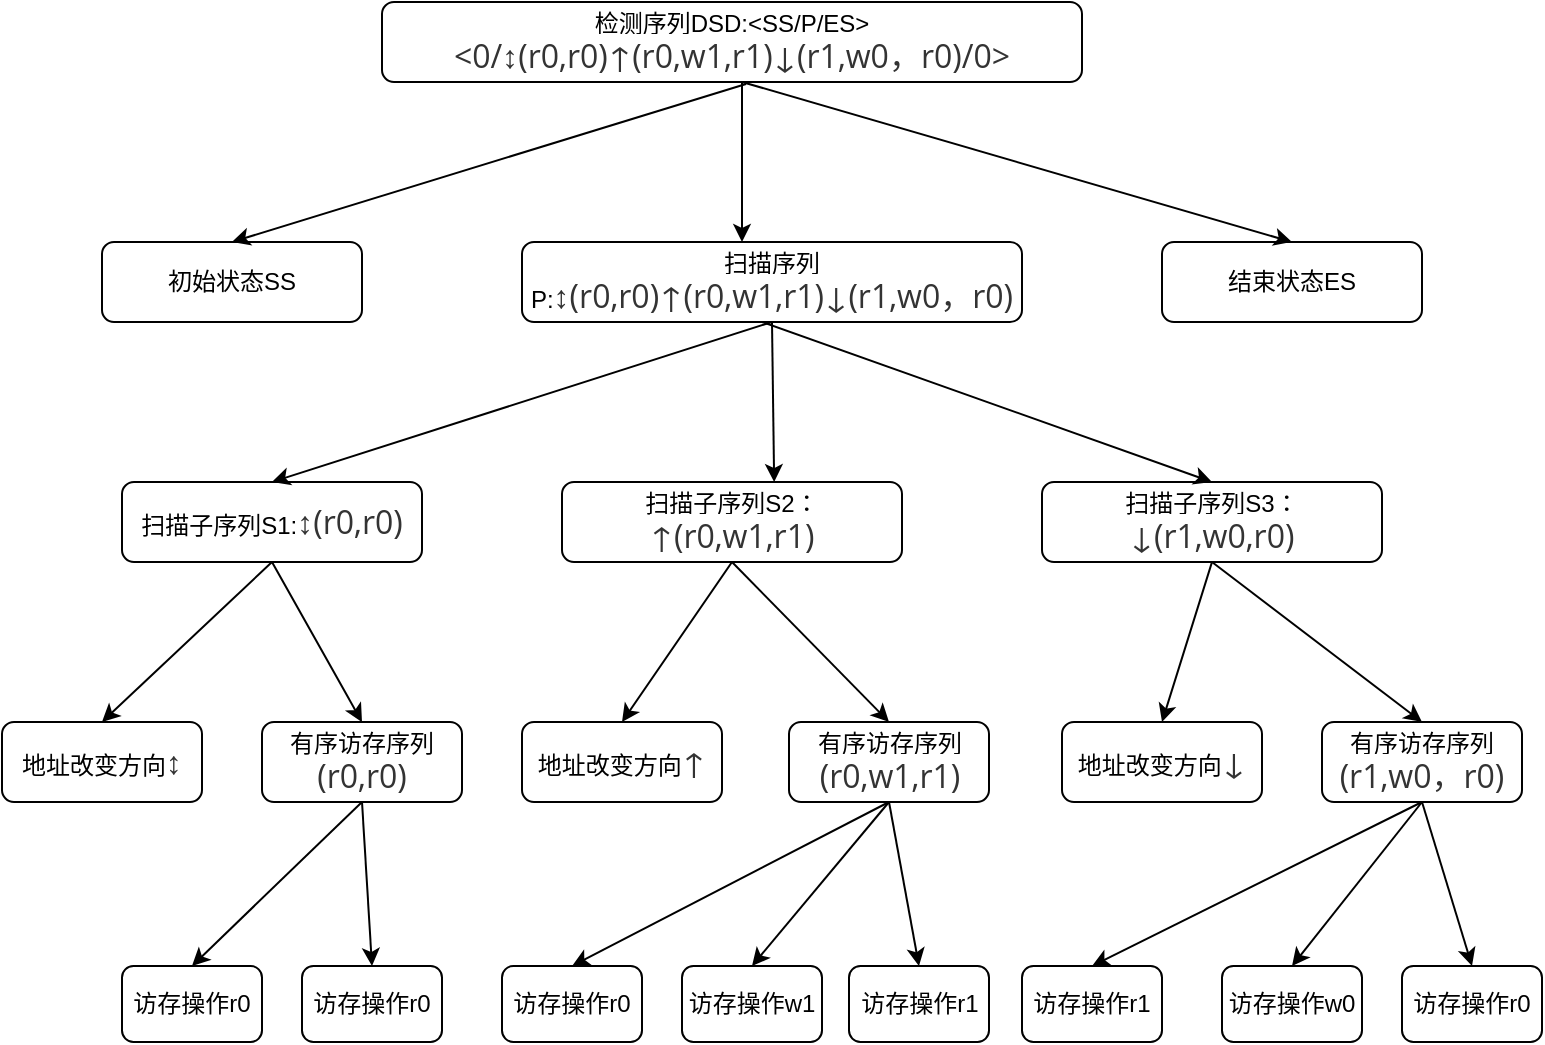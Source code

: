 <mxfile version="20.2.7" type="github">
  <diagram id="iYrUOhIXQRtHA39T7H4S" name="第 1 页">
    <mxGraphModel dx="1422" dy="794" grid="0" gridSize="10" guides="1" tooltips="1" connect="1" arrows="1" fold="1" page="0" pageScale="1" pageWidth="827" pageHeight="1169" math="0" shadow="0">
      <root>
        <mxCell id="0" />
        <mxCell id="1" parent="0" />
        <mxCell id="NIiwQRUN0ZrAghXSacfO-2" value="检测序列DSD:&amp;lt;SS/P/ES&amp;gt;&lt;br&gt;&lt;span style=&quot;color: rgb(51, 51, 51); font-family: &amp;quot;Open Sans&amp;quot;, &amp;quot;Clear Sans&amp;quot;, &amp;quot;Helvetica Neue&amp;quot;, Helvetica, Arial, sans-serif; font-size: 16px; orphans: 4; text-align: left; background-color: rgb(255, 255, 255);&quot;&gt;&amp;lt;0/↕(r0,r0)↑(r0,w1,r1)↓(r1,w0，r0)/0&amp;gt; &lt;/span&gt;" style="rounded=1;whiteSpace=wrap;html=1;" vertex="1" parent="1">
          <mxGeometry x="210" y="80" width="350" height="40" as="geometry" />
        </mxCell>
        <mxCell id="NIiwQRUN0ZrAghXSacfO-3" value="初始状态SS" style="rounded=1;whiteSpace=wrap;html=1;" vertex="1" parent="1">
          <mxGeometry x="70" y="200" width="130" height="40" as="geometry" />
        </mxCell>
        <mxCell id="NIiwQRUN0ZrAghXSacfO-4" value="扫描序列P:&lt;span style=&quot;color: rgb(51, 51, 51); font-family: &amp;quot;Open Sans&amp;quot;, &amp;quot;Clear Sans&amp;quot;, &amp;quot;Helvetica Neue&amp;quot;, Helvetica, Arial, sans-serif; font-size: 16px; orphans: 4; text-align: left; background-color: rgb(255, 255, 255);&quot;&gt;↕(r0,r0)↑(r0,w1,r1)↓(r1,w0，r0)&lt;/span&gt;" style="rounded=1;whiteSpace=wrap;html=1;" vertex="1" parent="1">
          <mxGeometry x="280" y="200" width="250" height="40" as="geometry" />
        </mxCell>
        <mxCell id="NIiwQRUN0ZrAghXSacfO-5" value="结束状态ES" style="rounded=1;whiteSpace=wrap;html=1;" vertex="1" parent="1">
          <mxGeometry x="600" y="200" width="130" height="40" as="geometry" />
        </mxCell>
        <mxCell id="NIiwQRUN0ZrAghXSacfO-7" value="" style="endArrow=classic;html=1;rounded=0;exitX=0.52;exitY=1.025;exitDx=0;exitDy=0;exitPerimeter=0;entryX=0.5;entryY=0;entryDx=0;entryDy=0;" edge="1" parent="1" source="NIiwQRUN0ZrAghXSacfO-2" target="NIiwQRUN0ZrAghXSacfO-3">
          <mxGeometry width="50" height="50" relative="1" as="geometry">
            <mxPoint x="390" y="400" as="sourcePoint" />
            <mxPoint x="440" y="350" as="targetPoint" />
          </mxGeometry>
        </mxCell>
        <mxCell id="NIiwQRUN0ZrAghXSacfO-8" value="" style="endArrow=classic;html=1;rounded=0;" edge="1" parent="1">
          <mxGeometry width="50" height="50" relative="1" as="geometry">
            <mxPoint x="390" y="120" as="sourcePoint" />
            <mxPoint x="390" y="200" as="targetPoint" />
          </mxGeometry>
        </mxCell>
        <mxCell id="NIiwQRUN0ZrAghXSacfO-9" value="" style="endArrow=classic;html=1;rounded=0;entryX=0.5;entryY=0;entryDx=0;entryDy=0;" edge="1" parent="1" target="NIiwQRUN0ZrAghXSacfO-5">
          <mxGeometry width="50" height="50" relative="1" as="geometry">
            <mxPoint x="390" y="120" as="sourcePoint" />
            <mxPoint x="440" y="350" as="targetPoint" />
          </mxGeometry>
        </mxCell>
        <mxCell id="NIiwQRUN0ZrAghXSacfO-10" value="扫描子序列S2：&lt;span style=&quot;color: rgb(51, 51, 51); font-family: &amp;quot;Open Sans&amp;quot;, &amp;quot;Clear Sans&amp;quot;, &amp;quot;Helvetica Neue&amp;quot;, Helvetica, Arial, sans-serif; font-size: 16px; orphans: 4; text-align: left; background-color: rgb(255, 255, 255);&quot;&gt;↑(r0,w1,r1)&lt;/span&gt;" style="rounded=1;whiteSpace=wrap;html=1;" vertex="1" parent="1">
          <mxGeometry x="300" y="320" width="170" height="40" as="geometry" />
        </mxCell>
        <mxCell id="NIiwQRUN0ZrAghXSacfO-11" value="扫描子序列S1:&lt;span style=&quot;color: rgb(51, 51, 51); font-family: &amp;quot;Open Sans&amp;quot;, &amp;quot;Clear Sans&amp;quot;, &amp;quot;Helvetica Neue&amp;quot;, Helvetica, Arial, sans-serif; font-size: 16px; orphans: 4; text-align: left; background-color: rgb(255, 255, 255);&quot;&gt;↕(r0,r0)&lt;/span&gt;" style="rounded=1;whiteSpace=wrap;html=1;" vertex="1" parent="1">
          <mxGeometry x="80" y="320" width="150" height="40" as="geometry" />
        </mxCell>
        <mxCell id="NIiwQRUN0ZrAghXSacfO-13" value="扫描子序列S3：&lt;span style=&quot;color: rgb(51, 51, 51); font-family: &amp;quot;Open Sans&amp;quot;, &amp;quot;Clear Sans&amp;quot;, &amp;quot;Helvetica Neue&amp;quot;, Helvetica, Arial, sans-serif; font-size: 16px; orphans: 4; text-align: left; background-color: rgb(255, 255, 255);&quot;&gt;↓(r1,w0,r0)&lt;/span&gt;" style="rounded=1;whiteSpace=wrap;html=1;" vertex="1" parent="1">
          <mxGeometry x="540" y="320" width="170" height="40" as="geometry" />
        </mxCell>
        <mxCell id="NIiwQRUN0ZrAghXSacfO-14" value="" style="endArrow=classic;html=1;rounded=0;exitX=0.5;exitY=1;exitDx=0;exitDy=0;entryX=0.5;entryY=0;entryDx=0;entryDy=0;" edge="1" parent="1" source="NIiwQRUN0ZrAghXSacfO-4" target="NIiwQRUN0ZrAghXSacfO-11">
          <mxGeometry width="50" height="50" relative="1" as="geometry">
            <mxPoint x="390" y="390" as="sourcePoint" />
            <mxPoint x="440" y="340" as="targetPoint" />
          </mxGeometry>
        </mxCell>
        <mxCell id="NIiwQRUN0ZrAghXSacfO-15" value="" style="endArrow=classic;html=1;rounded=0;exitX=0.5;exitY=1;exitDx=0;exitDy=0;entryX=0.624;entryY=0;entryDx=0;entryDy=0;entryPerimeter=0;" edge="1" parent="1" source="NIiwQRUN0ZrAghXSacfO-4" target="NIiwQRUN0ZrAghXSacfO-10">
          <mxGeometry width="50" height="50" relative="1" as="geometry">
            <mxPoint x="390" y="390" as="sourcePoint" />
            <mxPoint x="440" y="340" as="targetPoint" />
          </mxGeometry>
        </mxCell>
        <mxCell id="NIiwQRUN0ZrAghXSacfO-16" value="" style="endArrow=classic;html=1;rounded=0;entryX=0.5;entryY=0;entryDx=0;entryDy=0;" edge="1" parent="1" target="NIiwQRUN0ZrAghXSacfO-13">
          <mxGeometry width="50" height="50" relative="1" as="geometry">
            <mxPoint x="400" y="240" as="sourcePoint" />
            <mxPoint x="440" y="340" as="targetPoint" />
          </mxGeometry>
        </mxCell>
        <mxCell id="NIiwQRUN0ZrAghXSacfO-17" value="地址改变方向&lt;span style=&quot;color: rgb(51, 51, 51); font-family: &amp;quot;Open Sans&amp;quot;, &amp;quot;Clear Sans&amp;quot;, &amp;quot;Helvetica Neue&amp;quot;, Helvetica, Arial, sans-serif; font-size: 16px; orphans: 4; text-align: left; background-color: rgb(255, 255, 255);&quot;&gt;↕&lt;/span&gt;" style="rounded=1;whiteSpace=wrap;html=1;" vertex="1" parent="1">
          <mxGeometry x="20" y="440" width="100" height="40" as="geometry" />
        </mxCell>
        <mxCell id="NIiwQRUN0ZrAghXSacfO-18" value="有序访存序列&lt;span style=&quot;color: rgb(51, 51, 51); font-family: &amp;quot;Open Sans&amp;quot;, &amp;quot;Clear Sans&amp;quot;, &amp;quot;Helvetica Neue&amp;quot;, Helvetica, Arial, sans-serif; font-size: 16px; orphans: 4; text-align: left; background-color: rgb(255, 255, 255);&quot;&gt;(r0,r0)&lt;/span&gt;" style="rounded=1;whiteSpace=wrap;html=1;" vertex="1" parent="1">
          <mxGeometry x="150" y="440" width="100" height="40" as="geometry" />
        </mxCell>
        <mxCell id="NIiwQRUN0ZrAghXSacfO-19" value="有序访存序列&lt;span style=&quot;color: rgb(51, 51, 51); font-family: &amp;quot;Open Sans&amp;quot;, &amp;quot;Clear Sans&amp;quot;, &amp;quot;Helvetica Neue&amp;quot;, Helvetica, Arial, sans-serif; font-size: 16px; orphans: 4; text-align: left; background-color: rgb(255, 255, 255);&quot;&gt;(r1,w0，r0)&lt;/span&gt;" style="rounded=1;whiteSpace=wrap;html=1;" vertex="1" parent="1">
          <mxGeometry x="680" y="440" width="100" height="40" as="geometry" />
        </mxCell>
        <mxCell id="NIiwQRUN0ZrAghXSacfO-20" value="地址改变方向&lt;span style=&quot;color: rgb(51, 51, 51); font-family: &amp;quot;Open Sans&amp;quot;, &amp;quot;Clear Sans&amp;quot;, &amp;quot;Helvetica Neue&amp;quot;, Helvetica, Arial, sans-serif; font-size: 16px; orphans: 4; text-align: left; background-color: rgb(255, 255, 255);&quot;&gt;↓&lt;/span&gt;" style="rounded=1;whiteSpace=wrap;html=1;" vertex="1" parent="1">
          <mxGeometry x="550" y="440" width="100" height="40" as="geometry" />
        </mxCell>
        <mxCell id="NIiwQRUN0ZrAghXSacfO-21" value="有序访存序列&lt;span style=&quot;color: rgb(51, 51, 51); font-family: &amp;quot;Open Sans&amp;quot;, &amp;quot;Clear Sans&amp;quot;, &amp;quot;Helvetica Neue&amp;quot;, Helvetica, Arial, sans-serif; font-size: 16px; orphans: 4; text-align: left; background-color: rgb(255, 255, 255);&quot;&gt;(r0,w1,r1)&lt;/span&gt;" style="rounded=1;whiteSpace=wrap;html=1;" vertex="1" parent="1">
          <mxGeometry x="413.5" y="440" width="100" height="40" as="geometry" />
        </mxCell>
        <mxCell id="NIiwQRUN0ZrAghXSacfO-22" value="地址改变方向&lt;span style=&quot;color: rgb(51, 51, 51); font-family: &amp;quot;Open Sans&amp;quot;, &amp;quot;Clear Sans&amp;quot;, &amp;quot;Helvetica Neue&amp;quot;, Helvetica, Arial, sans-serif; font-size: 16px; orphans: 4; text-align: left; background-color: rgb(255, 255, 255);&quot;&gt;↑&lt;/span&gt;" style="rounded=1;whiteSpace=wrap;html=1;" vertex="1" parent="1">
          <mxGeometry x="280" y="440" width="100" height="40" as="geometry" />
        </mxCell>
        <mxCell id="NIiwQRUN0ZrAghXSacfO-25" value="" style="endArrow=classic;html=1;rounded=0;exitX=0.5;exitY=1;exitDx=0;exitDy=0;entryX=0.5;entryY=0;entryDx=0;entryDy=0;" edge="1" parent="1" source="NIiwQRUN0ZrAghXSacfO-11" target="NIiwQRUN0ZrAghXSacfO-17">
          <mxGeometry width="50" height="50" relative="1" as="geometry">
            <mxPoint x="390" y="350" as="sourcePoint" />
            <mxPoint x="440" y="300" as="targetPoint" />
          </mxGeometry>
        </mxCell>
        <mxCell id="NIiwQRUN0ZrAghXSacfO-26" value="" style="endArrow=classic;html=1;rounded=0;entryX=0.5;entryY=0;entryDx=0;entryDy=0;" edge="1" parent="1" target="NIiwQRUN0ZrAghXSacfO-18">
          <mxGeometry width="50" height="50" relative="1" as="geometry">
            <mxPoint x="155" y="360" as="sourcePoint" />
            <mxPoint x="440" y="300" as="targetPoint" />
          </mxGeometry>
        </mxCell>
        <mxCell id="NIiwQRUN0ZrAghXSacfO-27" value="" style="endArrow=classic;html=1;rounded=0;exitX=0.5;exitY=1;exitDx=0;exitDy=0;entryX=0.5;entryY=0;entryDx=0;entryDy=0;" edge="1" parent="1" source="NIiwQRUN0ZrAghXSacfO-10" target="NIiwQRUN0ZrAghXSacfO-22">
          <mxGeometry width="50" height="50" relative="1" as="geometry">
            <mxPoint x="390" y="350" as="sourcePoint" />
            <mxPoint x="440" y="300" as="targetPoint" />
          </mxGeometry>
        </mxCell>
        <mxCell id="NIiwQRUN0ZrAghXSacfO-28" value="" style="endArrow=classic;html=1;rounded=0;exitX=0.5;exitY=1;exitDx=0;exitDy=0;entryX=0.5;entryY=0;entryDx=0;entryDy=0;" edge="1" parent="1" source="NIiwQRUN0ZrAghXSacfO-10" target="NIiwQRUN0ZrAghXSacfO-21">
          <mxGeometry width="50" height="50" relative="1" as="geometry">
            <mxPoint x="390" y="350" as="sourcePoint" />
            <mxPoint x="440" y="300" as="targetPoint" />
          </mxGeometry>
        </mxCell>
        <mxCell id="NIiwQRUN0ZrAghXSacfO-29" value="" style="endArrow=classic;html=1;rounded=0;exitX=0.5;exitY=1;exitDx=0;exitDy=0;entryX=0.5;entryY=0;entryDx=0;entryDy=0;" edge="1" parent="1" source="NIiwQRUN0ZrAghXSacfO-13" target="NIiwQRUN0ZrAghXSacfO-20">
          <mxGeometry width="50" height="50" relative="1" as="geometry">
            <mxPoint x="390" y="350" as="sourcePoint" />
            <mxPoint x="440" y="300" as="targetPoint" />
          </mxGeometry>
        </mxCell>
        <mxCell id="NIiwQRUN0ZrAghXSacfO-30" value="" style="endArrow=classic;html=1;rounded=0;exitX=0.5;exitY=1;exitDx=0;exitDy=0;entryX=0.5;entryY=0;entryDx=0;entryDy=0;" edge="1" parent="1" source="NIiwQRUN0ZrAghXSacfO-13" target="NIiwQRUN0ZrAghXSacfO-19">
          <mxGeometry width="50" height="50" relative="1" as="geometry">
            <mxPoint x="390" y="350" as="sourcePoint" />
            <mxPoint x="440" y="300" as="targetPoint" />
          </mxGeometry>
        </mxCell>
        <mxCell id="NIiwQRUN0ZrAghXSacfO-31" value="访存操作r0" style="rounded=1;whiteSpace=wrap;html=1;" vertex="1" parent="1">
          <mxGeometry x="80" y="562" width="70" height="38" as="geometry" />
        </mxCell>
        <mxCell id="NIiwQRUN0ZrAghXSacfO-32" value="访存操作r0" style="rounded=1;whiteSpace=wrap;html=1;" vertex="1" parent="1">
          <mxGeometry x="170" y="562" width="70" height="38" as="geometry" />
        </mxCell>
        <mxCell id="NIiwQRUN0ZrAghXSacfO-33" value="访存操作r1" style="rounded=1;whiteSpace=wrap;html=1;" vertex="1" parent="1">
          <mxGeometry x="443.5" y="562" width="70" height="38" as="geometry" />
        </mxCell>
        <mxCell id="NIiwQRUN0ZrAghXSacfO-34" value="访存操作w1" style="rounded=1;whiteSpace=wrap;html=1;" vertex="1" parent="1">
          <mxGeometry x="360" y="562" width="70" height="38" as="geometry" />
        </mxCell>
        <mxCell id="NIiwQRUN0ZrAghXSacfO-35" value="访存操作r0" style="rounded=1;whiteSpace=wrap;html=1;" vertex="1" parent="1">
          <mxGeometry x="270" y="562" width="70" height="38" as="geometry" />
        </mxCell>
        <mxCell id="NIiwQRUN0ZrAghXSacfO-36" value="访存操作r1" style="rounded=1;whiteSpace=wrap;html=1;" vertex="1" parent="1">
          <mxGeometry x="530" y="562" width="70" height="38" as="geometry" />
        </mxCell>
        <mxCell id="NIiwQRUN0ZrAghXSacfO-37" value="访存操作w0" style="rounded=1;whiteSpace=wrap;html=1;" vertex="1" parent="1">
          <mxGeometry x="630" y="562" width="70" height="38" as="geometry" />
        </mxCell>
        <mxCell id="NIiwQRUN0ZrAghXSacfO-38" value="访存操作r0" style="rounded=1;whiteSpace=wrap;html=1;" vertex="1" parent="1">
          <mxGeometry x="720" y="562" width="70" height="38" as="geometry" />
        </mxCell>
        <mxCell id="NIiwQRUN0ZrAghXSacfO-39" value="" style="endArrow=classic;html=1;rounded=0;exitX=0.5;exitY=1;exitDx=0;exitDy=0;entryX=0.5;entryY=0;entryDx=0;entryDy=0;" edge="1" parent="1" source="NIiwQRUN0ZrAghXSacfO-18" target="NIiwQRUN0ZrAghXSacfO-31">
          <mxGeometry width="50" height="50" relative="1" as="geometry">
            <mxPoint x="390" y="350" as="sourcePoint" />
            <mxPoint x="440" y="300" as="targetPoint" />
          </mxGeometry>
        </mxCell>
        <mxCell id="NIiwQRUN0ZrAghXSacfO-40" value="" style="endArrow=classic;html=1;rounded=0;exitX=0.5;exitY=1;exitDx=0;exitDy=0;entryX=0.5;entryY=0;entryDx=0;entryDy=0;" edge="1" parent="1" source="NIiwQRUN0ZrAghXSacfO-18" target="NIiwQRUN0ZrAghXSacfO-32">
          <mxGeometry width="50" height="50" relative="1" as="geometry">
            <mxPoint x="390" y="350" as="sourcePoint" />
            <mxPoint x="440" y="300" as="targetPoint" />
          </mxGeometry>
        </mxCell>
        <mxCell id="NIiwQRUN0ZrAghXSacfO-41" value="" style="endArrow=classic;html=1;rounded=0;exitX=0.5;exitY=1;exitDx=0;exitDy=0;entryX=0.5;entryY=0;entryDx=0;entryDy=0;" edge="1" parent="1" source="NIiwQRUN0ZrAghXSacfO-21" target="NIiwQRUN0ZrAghXSacfO-35">
          <mxGeometry width="50" height="50" relative="1" as="geometry">
            <mxPoint x="390" y="350" as="sourcePoint" />
            <mxPoint x="440" y="300" as="targetPoint" />
          </mxGeometry>
        </mxCell>
        <mxCell id="NIiwQRUN0ZrAghXSacfO-42" value="" style="endArrow=classic;html=1;rounded=0;exitX=0.5;exitY=1;exitDx=0;exitDy=0;entryX=0.5;entryY=0;entryDx=0;entryDy=0;" edge="1" parent="1" source="NIiwQRUN0ZrAghXSacfO-21" target="NIiwQRUN0ZrAghXSacfO-34">
          <mxGeometry width="50" height="50" relative="1" as="geometry">
            <mxPoint x="390" y="350" as="sourcePoint" />
            <mxPoint x="440" y="300" as="targetPoint" />
          </mxGeometry>
        </mxCell>
        <mxCell id="NIiwQRUN0ZrAghXSacfO-43" value="" style="endArrow=classic;html=1;rounded=0;exitX=0.5;exitY=1;exitDx=0;exitDy=0;entryX=0.5;entryY=0;entryDx=0;entryDy=0;" edge="1" parent="1" source="NIiwQRUN0ZrAghXSacfO-21" target="NIiwQRUN0ZrAghXSacfO-33">
          <mxGeometry width="50" height="50" relative="1" as="geometry">
            <mxPoint x="390" y="350" as="sourcePoint" />
            <mxPoint x="440" y="300" as="targetPoint" />
          </mxGeometry>
        </mxCell>
        <mxCell id="NIiwQRUN0ZrAghXSacfO-44" value="" style="endArrow=classic;html=1;rounded=0;exitX=0.5;exitY=1;exitDx=0;exitDy=0;entryX=0.5;entryY=0;entryDx=0;entryDy=0;" edge="1" parent="1" source="NIiwQRUN0ZrAghXSacfO-19" target="NIiwQRUN0ZrAghXSacfO-36">
          <mxGeometry width="50" height="50" relative="1" as="geometry">
            <mxPoint x="390" y="350" as="sourcePoint" />
            <mxPoint x="440" y="300" as="targetPoint" />
          </mxGeometry>
        </mxCell>
        <mxCell id="NIiwQRUN0ZrAghXSacfO-45" value="" style="endArrow=classic;html=1;rounded=0;exitX=0.5;exitY=1;exitDx=0;exitDy=0;entryX=0.5;entryY=0;entryDx=0;entryDy=0;" edge="1" parent="1" source="NIiwQRUN0ZrAghXSacfO-19" target="NIiwQRUN0ZrAghXSacfO-37">
          <mxGeometry width="50" height="50" relative="1" as="geometry">
            <mxPoint x="390" y="350" as="sourcePoint" />
            <mxPoint x="440" y="300" as="targetPoint" />
          </mxGeometry>
        </mxCell>
        <mxCell id="NIiwQRUN0ZrAghXSacfO-46" value="" style="endArrow=classic;html=1;rounded=0;exitX=0.5;exitY=1;exitDx=0;exitDy=0;entryX=0.5;entryY=0;entryDx=0;entryDy=0;" edge="1" parent="1" source="NIiwQRUN0ZrAghXSacfO-19" target="NIiwQRUN0ZrAghXSacfO-38">
          <mxGeometry width="50" height="50" relative="1" as="geometry">
            <mxPoint x="390" y="350" as="sourcePoint" />
            <mxPoint x="440" y="300" as="targetPoint" />
          </mxGeometry>
        </mxCell>
      </root>
    </mxGraphModel>
  </diagram>
</mxfile>
